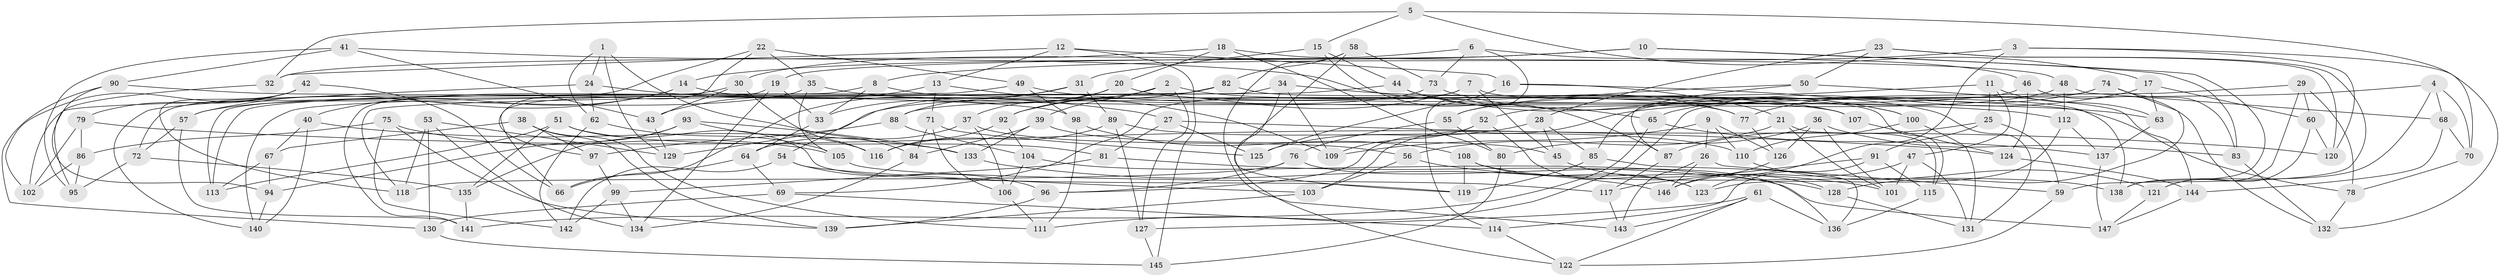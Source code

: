 // Generated by graph-tools (version 1.1) at 2025/26/03/09/25 03:26:50]
// undirected, 147 vertices, 294 edges
graph export_dot {
graph [start="1"]
  node [color=gray90,style=filled];
  1;
  2;
  3;
  4;
  5;
  6;
  7;
  8;
  9;
  10;
  11;
  12;
  13;
  14;
  15;
  16;
  17;
  18;
  19;
  20;
  21;
  22;
  23;
  24;
  25;
  26;
  27;
  28;
  29;
  30;
  31;
  32;
  33;
  34;
  35;
  36;
  37;
  38;
  39;
  40;
  41;
  42;
  43;
  44;
  45;
  46;
  47;
  48;
  49;
  50;
  51;
  52;
  53;
  54;
  55;
  56;
  57;
  58;
  59;
  60;
  61;
  62;
  63;
  64;
  65;
  66;
  67;
  68;
  69;
  70;
  71;
  72;
  73;
  74;
  75;
  76;
  77;
  78;
  79;
  80;
  81;
  82;
  83;
  84;
  85;
  86;
  87;
  88;
  89;
  90;
  91;
  92;
  93;
  94;
  95;
  96;
  97;
  98;
  99;
  100;
  101;
  102;
  103;
  104;
  105;
  106;
  107;
  108;
  109;
  110;
  111;
  112;
  113;
  114;
  115;
  116;
  117;
  118;
  119;
  120;
  121;
  122;
  123;
  124;
  125;
  126;
  127;
  128;
  129;
  130;
  131;
  132;
  133;
  134;
  135;
  136;
  137;
  138;
  139;
  140;
  141;
  142;
  143;
  144;
  145;
  146;
  147;
  1 -- 129;
  1 -- 62;
  1 -- 84;
  1 -- 24;
  2 -- 39;
  2 -- 107;
  2 -- 54;
  2 -- 127;
  3 -- 120;
  3 -- 132;
  3 -- 123;
  3 -- 8;
  4 -- 138;
  4 -- 68;
  4 -- 103;
  4 -- 70;
  5 -- 17;
  5 -- 15;
  5 -- 70;
  5 -- 32;
  6 -- 73;
  6 -- 46;
  6 -- 30;
  6 -- 114;
  7 -- 92;
  7 -- 138;
  7 -- 69;
  7 -- 45;
  8 -- 78;
  8 -- 113;
  8 -- 33;
  9 -- 109;
  9 -- 126;
  9 -- 110;
  9 -- 26;
  10 -- 19;
  10 -- 14;
  10 -- 83;
  10 -- 138;
  11 -- 55;
  11 -- 25;
  11 -- 63;
  11 -- 47;
  12 -- 145;
  12 -- 32;
  12 -- 13;
  12 -- 16;
  13 -- 71;
  13 -- 43;
  13 -- 109;
  14 -- 107;
  14 -- 57;
  14 -- 40;
  15 -- 87;
  15 -- 31;
  15 -- 44;
  16 -- 21;
  16 -- 125;
  16 -- 131;
  17 -- 65;
  17 -- 60;
  17 -- 63;
  18 -- 48;
  18 -- 80;
  18 -- 32;
  18 -- 20;
  19 -- 33;
  19 -- 134;
  19 -- 66;
  20 -- 37;
  20 -- 77;
  20 -- 33;
  21 -- 56;
  21 -- 115;
  21 -- 101;
  22 -- 35;
  22 -- 97;
  22 -- 49;
  22 -- 72;
  23 -- 28;
  23 -- 50;
  23 -- 120;
  23 -- 59;
  24 -- 140;
  24 -- 27;
  24 -- 62;
  25 -- 87;
  25 -- 59;
  25 -- 91;
  26 -- 146;
  26 -- 143;
  26 -- 59;
  27 -- 125;
  27 -- 81;
  27 -- 120;
  28 -- 125;
  28 -- 45;
  28 -- 85;
  29 -- 78;
  29 -- 111;
  29 -- 60;
  29 -- 121;
  30 -- 116;
  30 -- 43;
  30 -- 141;
  31 -- 88;
  31 -- 89;
  31 -- 66;
  32 -- 95;
  33 -- 64;
  34 -- 107;
  34 -- 102;
  34 -- 119;
  34 -- 109;
  35 -- 57;
  35 -- 105;
  35 -- 112;
  36 -- 80;
  36 -- 101;
  36 -- 83;
  36 -- 126;
  37 -- 106;
  37 -- 64;
  37 -- 56;
  38 -- 97;
  38 -- 139;
  38 -- 67;
  38 -- 111;
  39 -- 84;
  39 -- 133;
  39 -- 45;
  40 -- 140;
  40 -- 133;
  40 -- 67;
  41 -- 95;
  41 -- 43;
  41 -- 77;
  41 -- 90;
  42 -- 79;
  42 -- 66;
  42 -- 118;
  42 -- 102;
  43 -- 129;
  44 -- 140;
  44 -- 65;
  44 -- 100;
  45 -- 128;
  46 -- 88;
  46 -- 124;
  46 -- 132;
  47 -- 101;
  47 -- 131;
  47 -- 146;
  48 -- 68;
  48 -- 112;
  48 -- 52;
  49 -- 113;
  49 -- 98;
  49 -- 63;
  50 -- 144;
  50 -- 87;
  50 -- 55;
  51 -- 135;
  51 -- 81;
  51 -- 119;
  51 -- 113;
  52 -- 123;
  52 -- 109;
  52 -- 96;
  53 -- 118;
  53 -- 130;
  53 -- 134;
  53 -- 129;
  54 -- 96;
  54 -- 103;
  54 -- 142;
  55 -- 76;
  55 -- 80;
  56 -- 101;
  56 -- 103;
  57 -- 141;
  57 -- 72;
  58 -- 122;
  58 -- 82;
  58 -- 143;
  58 -- 73;
  59 -- 122;
  60 -- 121;
  60 -- 120;
  61 -- 136;
  61 -- 122;
  61 -- 143;
  61 -- 127;
  62 -- 142;
  62 -- 105;
  63 -- 137;
  64 -- 69;
  64 -- 66;
  65 -- 137;
  65 -- 141;
  67 -- 94;
  67 -- 113;
  68 -- 144;
  68 -- 70;
  69 -- 130;
  69 -- 114;
  70 -- 78;
  71 -- 106;
  71 -- 125;
  71 -- 84;
  72 -- 95;
  72 -- 135;
  73 -- 129;
  73 -- 100;
  74 -- 77;
  74 -- 85;
  74 -- 128;
  74 -- 83;
  75 -- 139;
  75 -- 142;
  75 -- 86;
  75 -- 105;
  76 -- 118;
  76 -- 96;
  76 -- 136;
  77 -- 126;
  78 -- 132;
  79 -- 124;
  79 -- 86;
  79 -- 102;
  80 -- 145;
  81 -- 128;
  81 -- 99;
  82 -- 118;
  82 -- 115;
  82 -- 92;
  83 -- 132;
  84 -- 134;
  85 -- 136;
  85 -- 119;
  86 -- 95;
  86 -- 102;
  87 -- 117;
  88 -- 104;
  88 -- 97;
  89 -- 116;
  89 -- 110;
  89 -- 127;
  90 -- 98;
  90 -- 94;
  90 -- 130;
  91 -- 117;
  91 -- 115;
  91 -- 114;
  92 -- 116;
  92 -- 104;
  93 -- 135;
  93 -- 133;
  93 -- 94;
  93 -- 116;
  94 -- 140;
  96 -- 139;
  97 -- 99;
  98 -- 108;
  98 -- 111;
  99 -- 134;
  99 -- 142;
  100 -- 131;
  100 -- 110;
  103 -- 139;
  104 -- 106;
  104 -- 147;
  105 -- 117;
  106 -- 111;
  107 -- 124;
  108 -- 123;
  108 -- 119;
  108 -- 138;
  110 -- 121;
  112 -- 123;
  112 -- 137;
  114 -- 122;
  115 -- 136;
  117 -- 143;
  121 -- 147;
  124 -- 144;
  126 -- 146;
  127 -- 145;
  128 -- 131;
  130 -- 145;
  133 -- 146;
  135 -- 141;
  137 -- 147;
  144 -- 147;
}

